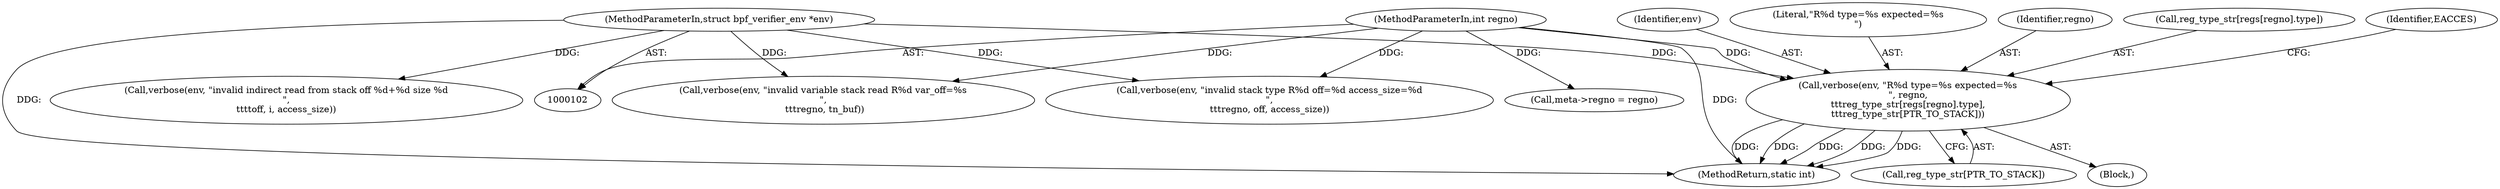digraph "0_linux_ea25f914dc164c8d56b36147ecc86bc65f83c469@array" {
"1000147" [label="(Call,verbose(env, \"R%d type=%s expected=%s\n\", regno,\n\t\t\treg_type_str[regs[regno].type],\n\t\t\treg_type_str[PTR_TO_STACK]))"];
"1000103" [label="(MethodParameterIn,struct bpf_verifier_env *env)"];
"1000104" [label="(MethodParameterIn,int regno)"];
"1000133" [label="(Block,)"];
"1000337" [label="(MethodReturn,static int)"];
"1000148" [label="(Identifier,env)"];
"1000149" [label="(Literal,\"R%d type=%s expected=%s\n\")"];
"1000150" [label="(Identifier,regno)"];
"1000151" [label="(Call,reg_type_str[regs[regno].type])"];
"1000104" [label="(MethodParameterIn,int regno)"];
"1000326" [label="(Call,verbose(env, \"invalid indirect read from stack off %d+%d size %d\n\",\n\t\t\t\toff, i, access_size))"];
"1000183" [label="(Call,verbose(env, \"invalid variable stack read R%d var_off=%s\n\",\n \t\t\tregno, tn_buf))"];
"1000233" [label="(Call,verbose(env, \"invalid stack type R%d off=%d access_size=%d\n\",\n\t\t\tregno, off, access_size))"];
"1000147" [label="(Call,verbose(env, \"R%d type=%s expected=%s\n\", regno,\n\t\t\treg_type_str[regs[regno].type],\n\t\t\treg_type_str[PTR_TO_STACK]))"];
"1000103" [label="(MethodParameterIn,struct bpf_verifier_env *env)"];
"1000158" [label="(Call,reg_type_str[PTR_TO_STACK])"];
"1000163" [label="(Identifier,EACCES)"];
"1000275" [label="(Call,meta->regno = regno)"];
"1000147" -> "1000133"  [label="AST: "];
"1000147" -> "1000158"  [label="CFG: "];
"1000148" -> "1000147"  [label="AST: "];
"1000149" -> "1000147"  [label="AST: "];
"1000150" -> "1000147"  [label="AST: "];
"1000151" -> "1000147"  [label="AST: "];
"1000158" -> "1000147"  [label="AST: "];
"1000163" -> "1000147"  [label="CFG: "];
"1000147" -> "1000337"  [label="DDG: "];
"1000147" -> "1000337"  [label="DDG: "];
"1000147" -> "1000337"  [label="DDG: "];
"1000147" -> "1000337"  [label="DDG: "];
"1000147" -> "1000337"  [label="DDG: "];
"1000103" -> "1000147"  [label="DDG: "];
"1000104" -> "1000147"  [label="DDG: "];
"1000103" -> "1000102"  [label="AST: "];
"1000103" -> "1000337"  [label="DDG: "];
"1000103" -> "1000183"  [label="DDG: "];
"1000103" -> "1000233"  [label="DDG: "];
"1000103" -> "1000326"  [label="DDG: "];
"1000104" -> "1000102"  [label="AST: "];
"1000104" -> "1000337"  [label="DDG: "];
"1000104" -> "1000183"  [label="DDG: "];
"1000104" -> "1000233"  [label="DDG: "];
"1000104" -> "1000275"  [label="DDG: "];
}
